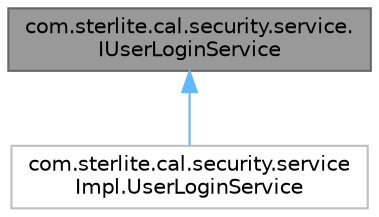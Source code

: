 digraph "com.sterlite.cal.security.service.IUserLoginService"
{
 // LATEX_PDF_SIZE
  bgcolor="transparent";
  edge [fontname=Helvetica,fontsize=10,labelfontname=Helvetica,labelfontsize=10];
  node [fontname=Helvetica,fontsize=10,shape=box,height=0.2,width=0.4];
  Node1 [id="Node000001",label="com.sterlite.cal.security.service.\lIUserLoginService",height=0.2,width=0.4,color="gray40", fillcolor="grey60", style="filled", fontcolor="black",tooltip=" "];
  Node1 -> Node2 [id="edge1_Node000001_Node000002",dir="back",color="steelblue1",style="solid",tooltip=" "];
  Node2 [id="Node000002",label="com.sterlite.cal.security.service\lImpl.UserLoginService",height=0.2,width=0.4,color="grey75", fillcolor="white", style="filled",URL="$classcom_1_1sterlite_1_1cal_1_1security_1_1service_impl_1_1_user_login_service.html",tooltip=" "];
}
